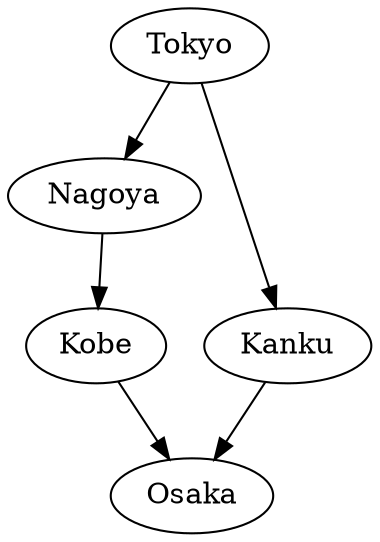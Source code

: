digraph G {
0[label=Tokyo];
1[label=Nagoya];
2[label=Osaka];
3[label=Kobe];
4[label=Kanku];
0->1 ;
1->3 ;
0->4 ;
3->2 ;
4->2 ;
}
